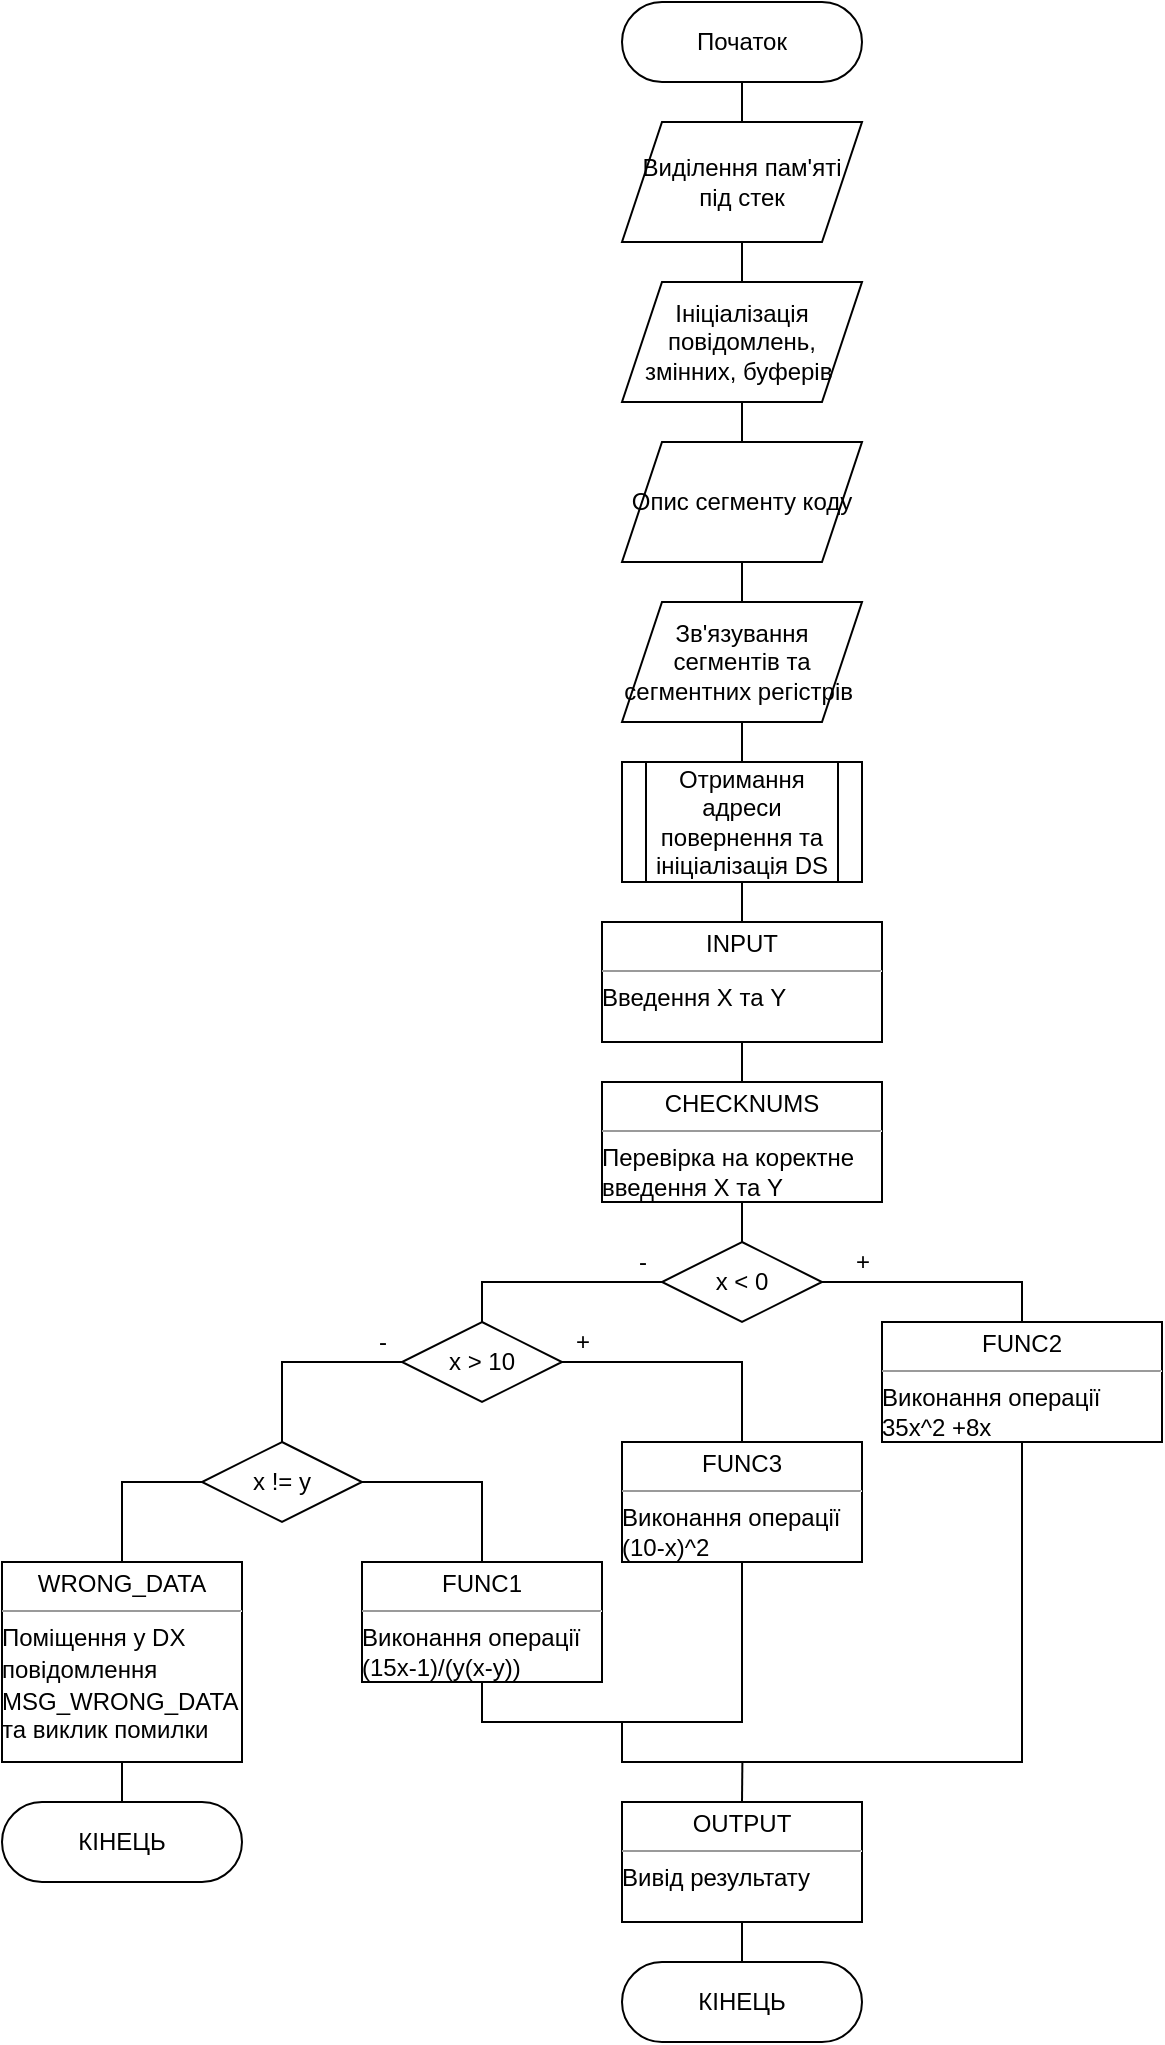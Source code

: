 <mxfile version="16.1.0" type="device"><diagram id="pwdgqOHyMFu-IVg_PfTA" name="Page-1"><mxGraphModel dx="1367" dy="1049" grid="1" gridSize="10" guides="1" tooltips="1" connect="1" arrows="1" fold="1" page="1" pageScale="1" pageWidth="827" pageHeight="1169" math="0" shadow="0"><root><mxCell id="0"/><mxCell id="1" parent="0"/><mxCell id="eZ5C7TywDZsPygiT2X5y-12" style="edgeStyle=orthogonalEdgeStyle;rounded=0;orthogonalLoop=1;jettySize=auto;html=1;exitX=0.5;exitY=1;exitDx=0;exitDy=0;entryX=0.5;entryY=0;entryDx=0;entryDy=0;endArrow=none;endFill=0;" edge="1" parent="1" source="eZ5C7TywDZsPygiT2X5y-3" target="eZ5C7TywDZsPygiT2X5y-4"><mxGeometry relative="1" as="geometry"/></mxCell><mxCell id="eZ5C7TywDZsPygiT2X5y-3" value="Початок" style="rounded=1;whiteSpace=wrap;html=1;arcSize=50;" vertex="1" parent="1"><mxGeometry x="390" y="40" width="120" height="40" as="geometry"/></mxCell><mxCell id="eZ5C7TywDZsPygiT2X5y-13" style="edgeStyle=orthogonalEdgeStyle;rounded=0;orthogonalLoop=1;jettySize=auto;html=1;exitX=0.5;exitY=1;exitDx=0;exitDy=0;entryX=0.5;entryY=0;entryDx=0;entryDy=0;endArrow=none;endFill=0;" edge="1" parent="1" source="eZ5C7TywDZsPygiT2X5y-4" target="eZ5C7TywDZsPygiT2X5y-6"><mxGeometry relative="1" as="geometry"/></mxCell><mxCell id="eZ5C7TywDZsPygiT2X5y-4" value="Виділення пам'яті під стек" style="shape=parallelogram;perimeter=parallelogramPerimeter;whiteSpace=wrap;html=1;fixedSize=1;" vertex="1" parent="1"><mxGeometry x="390" y="100" width="120" height="60" as="geometry"/></mxCell><mxCell id="eZ5C7TywDZsPygiT2X5y-14" style="edgeStyle=orthogonalEdgeStyle;rounded=0;orthogonalLoop=1;jettySize=auto;html=1;exitX=0.5;exitY=1;exitDx=0;exitDy=0;entryX=0.5;entryY=0;entryDx=0;entryDy=0;endArrow=none;endFill=0;" edge="1" parent="1" source="eZ5C7TywDZsPygiT2X5y-6" target="eZ5C7TywDZsPygiT2X5y-7"><mxGeometry relative="1" as="geometry"/></mxCell><mxCell id="eZ5C7TywDZsPygiT2X5y-6" value="Ініціалізація повідомлень, змінних, буферів&amp;nbsp;" style="shape=parallelogram;perimeter=parallelogramPerimeter;whiteSpace=wrap;html=1;fixedSize=1;" vertex="1" parent="1"><mxGeometry x="390" y="180" width="120" height="60" as="geometry"/></mxCell><mxCell id="eZ5C7TywDZsPygiT2X5y-15" style="edgeStyle=orthogonalEdgeStyle;rounded=0;orthogonalLoop=1;jettySize=auto;html=1;exitX=0.5;exitY=1;exitDx=0;exitDy=0;entryX=0.5;entryY=0;entryDx=0;entryDy=0;endArrow=none;endFill=0;" edge="1" parent="1" source="eZ5C7TywDZsPygiT2X5y-7" target="eZ5C7TywDZsPygiT2X5y-8"><mxGeometry relative="1" as="geometry"/></mxCell><mxCell id="eZ5C7TywDZsPygiT2X5y-7" value="Опис сегменту коду" style="shape=parallelogram;perimeter=parallelogramPerimeter;whiteSpace=wrap;html=1;fixedSize=1;" vertex="1" parent="1"><mxGeometry x="390" y="260" width="120" height="60" as="geometry"/></mxCell><mxCell id="eZ5C7TywDZsPygiT2X5y-16" style="edgeStyle=orthogonalEdgeStyle;rounded=0;orthogonalLoop=1;jettySize=auto;html=1;exitX=0.5;exitY=1;exitDx=0;exitDy=0;entryX=0.5;entryY=0;entryDx=0;entryDy=0;endArrow=none;endFill=0;" edge="1" parent="1" source="eZ5C7TywDZsPygiT2X5y-8" target="eZ5C7TywDZsPygiT2X5y-11"><mxGeometry relative="1" as="geometry"/></mxCell><mxCell id="eZ5C7TywDZsPygiT2X5y-8" value="Зв'язування сегментів та сегментних регістрів&amp;nbsp;" style="shape=parallelogram;perimeter=parallelogramPerimeter;whiteSpace=wrap;html=1;fixedSize=1;" vertex="1" parent="1"><mxGeometry x="390" y="340" width="120" height="60" as="geometry"/></mxCell><mxCell id="eZ5C7TywDZsPygiT2X5y-32" style="edgeStyle=orthogonalEdgeStyle;rounded=0;orthogonalLoop=1;jettySize=auto;html=1;exitX=1;exitY=0.5;exitDx=0;exitDy=0;entryX=0.5;entryY=0;entryDx=0;entryDy=0;endArrow=none;endFill=0;" edge="1" parent="1" source="eZ5C7TywDZsPygiT2X5y-9" target="eZ5C7TywDZsPygiT2X5y-37"><mxGeometry relative="1" as="geometry"><mxPoint x="590" y="710" as="targetPoint"/></mxGeometry></mxCell><mxCell id="eZ5C7TywDZsPygiT2X5y-33" style="edgeStyle=orthogonalEdgeStyle;rounded=0;orthogonalLoop=1;jettySize=auto;html=1;exitX=0;exitY=0.5;exitDx=0;exitDy=0;entryX=0.5;entryY=0;entryDx=0;entryDy=0;endArrow=none;endFill=0;" edge="1" parent="1" source="eZ5C7TywDZsPygiT2X5y-9" target="eZ5C7TywDZsPygiT2X5y-29"><mxGeometry relative="1" as="geometry"/></mxCell><mxCell id="eZ5C7TywDZsPygiT2X5y-9" value="x &amp;lt; 0" style="rhombus;whiteSpace=wrap;html=1;" vertex="1" parent="1"><mxGeometry x="410" y="660" width="80" height="40" as="geometry"/></mxCell><mxCell id="eZ5C7TywDZsPygiT2X5y-24" style="edgeStyle=orthogonalEdgeStyle;rounded=0;orthogonalLoop=1;jettySize=auto;html=1;exitX=0.5;exitY=1;exitDx=0;exitDy=0;entryX=0.5;entryY=0;entryDx=0;entryDy=0;endArrow=none;endFill=0;" edge="1" parent="1" source="eZ5C7TywDZsPygiT2X5y-11"><mxGeometry relative="1" as="geometry"><mxPoint x="450" y="500" as="targetPoint"/></mxGeometry></mxCell><mxCell id="eZ5C7TywDZsPygiT2X5y-11" value="Отримання адреси повернення та ініціалізація DS" style="shape=process;whiteSpace=wrap;html=1;backgroundOutline=1;" vertex="1" parent="1"><mxGeometry x="390" y="420" width="120" height="60" as="geometry"/></mxCell><mxCell id="eZ5C7TywDZsPygiT2X5y-52" style="edgeStyle=orthogonalEdgeStyle;rounded=0;orthogonalLoop=1;jettySize=auto;html=1;exitX=1;exitY=0.5;exitDx=0;exitDy=0;entryX=0.5;entryY=0;entryDx=0;entryDy=0;endArrow=none;endFill=0;" edge="1" parent="1" source="eZ5C7TywDZsPygiT2X5y-29" target="eZ5C7TywDZsPygiT2X5y-46"><mxGeometry relative="1" as="geometry"/></mxCell><mxCell id="eZ5C7TywDZsPygiT2X5y-29" value="x &amp;gt; 10" style="rhombus;whiteSpace=wrap;html=1;" vertex="1" parent="1"><mxGeometry x="280" y="700" width="80" height="40" as="geometry"/></mxCell><mxCell id="eZ5C7TywDZsPygiT2X5y-69" style="edgeStyle=orthogonalEdgeStyle;rounded=0;orthogonalLoop=1;jettySize=auto;html=1;exitX=0.5;exitY=1;exitDx=0;exitDy=0;endArrow=none;endFill=0;" edge="1" parent="1" source="eZ5C7TywDZsPygiT2X5y-37"><mxGeometry relative="1" as="geometry"><mxPoint x="370" y="900" as="targetPoint"/><Array as="points"><mxPoint x="590" y="920"/><mxPoint x="390" y="920"/><mxPoint x="390" y="900"/></Array></mxGeometry></mxCell><mxCell id="eZ5C7TywDZsPygiT2X5y-37" value="&lt;p style=&quot;margin: 0px ; margin-top: 4px ; text-align: center&quot;&gt;FUNC2&lt;br&gt;&lt;/p&gt;&lt;hr size=&quot;1&quot;&gt;&lt;div style=&quot;height: 2px&quot;&gt;Виконання операції&lt;br style=&quot;padding: 0px ; margin: 0px&quot;&gt;35x^2 +8x&lt;/div&gt;" style="verticalAlign=top;align=left;overflow=fill;fontSize=12;fontFamily=Helvetica;html=1;" vertex="1" parent="1"><mxGeometry x="520" y="700" width="140" height="60" as="geometry"/></mxCell><mxCell id="eZ5C7TywDZsPygiT2X5y-41" style="edgeStyle=orthogonalEdgeStyle;rounded=0;orthogonalLoop=1;jettySize=auto;html=1;exitX=0.5;exitY=1;exitDx=0;exitDy=0;endArrow=none;endFill=0;" edge="1" parent="1" source="eZ5C7TywDZsPygiT2X5y-38" target="eZ5C7TywDZsPygiT2X5y-9"><mxGeometry relative="1" as="geometry"/></mxCell><mxCell id="eZ5C7TywDZsPygiT2X5y-38" value="&lt;p style=&quot;margin: 0px ; margin-top: 4px ; text-align: center&quot;&gt;CHECKNUMS&lt;br&gt;&lt;/p&gt;&lt;hr size=&quot;1&quot;&gt;&lt;div style=&quot;height: 2px&quot;&gt;Перевірка на коректне&lt;br style=&quot;padding: 0px ; margin: 0px&quot;&gt;введення X та Y&lt;br&gt;&lt;/div&gt;" style="verticalAlign=top;align=left;overflow=fill;fontSize=12;fontFamily=Helvetica;html=1;" vertex="1" parent="1"><mxGeometry x="380" y="580" width="140" height="60" as="geometry"/></mxCell><mxCell id="eZ5C7TywDZsPygiT2X5y-40" style="edgeStyle=orthogonalEdgeStyle;rounded=0;orthogonalLoop=1;jettySize=auto;html=1;exitX=0.5;exitY=1;exitDx=0;exitDy=0;entryX=0.5;entryY=0;entryDx=0;entryDy=0;endArrow=none;endFill=0;" edge="1" parent="1" source="eZ5C7TywDZsPygiT2X5y-39" target="eZ5C7TywDZsPygiT2X5y-38"><mxGeometry relative="1" as="geometry"/></mxCell><mxCell id="eZ5C7TywDZsPygiT2X5y-39" value="&lt;p style=&quot;margin: 0px ; margin-top: 4px ; text-align: center&quot;&gt;INPUT&lt;br&gt;&lt;/p&gt;&lt;hr size=&quot;1&quot;&gt;&lt;div style=&quot;height: 2px&quot;&gt;Введення Х та Y&lt;br&gt;&lt;/div&gt;" style="verticalAlign=top;align=left;overflow=fill;fontSize=12;fontFamily=Helvetica;html=1;" vertex="1" parent="1"><mxGeometry x="380" y="500" width="140" height="60" as="geometry"/></mxCell><mxCell id="eZ5C7TywDZsPygiT2X5y-42" value="+" style="text;html=1;align=center;verticalAlign=middle;resizable=0;points=[];autosize=1;strokeColor=none;fillColor=none;" vertex="1" parent="1"><mxGeometry x="500" y="660" width="20" height="20" as="geometry"/></mxCell><mxCell id="eZ5C7TywDZsPygiT2X5y-43" value="-" style="text;html=1;align=center;verticalAlign=middle;resizable=0;points=[];autosize=1;strokeColor=none;fillColor=none;" vertex="1" parent="1"><mxGeometry x="390" y="660" width="20" height="20" as="geometry"/></mxCell><mxCell id="eZ5C7TywDZsPygiT2X5y-47" style="edgeStyle=orthogonalEdgeStyle;rounded=0;orthogonalLoop=1;jettySize=auto;html=1;exitX=0.5;exitY=0;exitDx=0;exitDy=0;entryX=0;entryY=0.5;entryDx=0;entryDy=0;endArrow=none;endFill=0;" edge="1" parent="1" source="eZ5C7TywDZsPygiT2X5y-45" target="eZ5C7TywDZsPygiT2X5y-29"><mxGeometry relative="1" as="geometry"/></mxCell><mxCell id="eZ5C7TywDZsPygiT2X5y-51" style="edgeStyle=orthogonalEdgeStyle;rounded=0;orthogonalLoop=1;jettySize=auto;html=1;exitX=1;exitY=0.5;exitDx=0;exitDy=0;endArrow=none;endFill=0;entryX=0.5;entryY=0;entryDx=0;entryDy=0;" edge="1" parent="1" source="eZ5C7TywDZsPygiT2X5y-45" target="eZ5C7TywDZsPygiT2X5y-50"><mxGeometry relative="1" as="geometry"><mxPoint x="320" y="790" as="targetPoint"/></mxGeometry></mxCell><mxCell id="eZ5C7TywDZsPygiT2X5y-45" value="x != y" style="rhombus;whiteSpace=wrap;html=1;" vertex="1" parent="1"><mxGeometry x="180" y="760" width="80" height="40" as="geometry"/></mxCell><mxCell id="eZ5C7TywDZsPygiT2X5y-61" style="edgeStyle=orthogonalEdgeStyle;rounded=0;orthogonalLoop=1;jettySize=auto;html=1;exitX=0.5;exitY=1;exitDx=0;exitDy=0;endArrow=none;endFill=0;entryX=0.5;entryY=1;entryDx=0;entryDy=0;" edge="1" parent="1" source="eZ5C7TywDZsPygiT2X5y-46" target="eZ5C7TywDZsPygiT2X5y-50"><mxGeometry relative="1" as="geometry"><mxPoint x="220" y="940" as="targetPoint"/><Array as="points"><mxPoint x="450" y="900"/><mxPoint x="320" y="900"/></Array></mxGeometry></mxCell><mxCell id="eZ5C7TywDZsPygiT2X5y-46" value="&lt;p style=&quot;margin: 0px ; margin-top: 4px ; text-align: center&quot;&gt;FUNC3&lt;br&gt;&lt;/p&gt;&lt;hr size=&quot;1&quot;&gt;&lt;div style=&quot;height: 2px&quot;&gt;Виконання операції&lt;br style=&quot;padding: 0px ; margin: 0px&quot;&gt;(10-x)^2&lt;br&gt;&lt;/div&gt;" style="verticalAlign=top;align=left;overflow=fill;fontSize=12;fontFamily=Helvetica;html=1;" vertex="1" parent="1"><mxGeometry x="390" y="760" width="120" height="60" as="geometry"/></mxCell><mxCell id="eZ5C7TywDZsPygiT2X5y-48" value="+" style="text;html=1;align=center;verticalAlign=middle;resizable=0;points=[];autosize=1;strokeColor=none;fillColor=none;" vertex="1" parent="1"><mxGeometry x="360" y="700" width="20" height="20" as="geometry"/></mxCell><mxCell id="eZ5C7TywDZsPygiT2X5y-49" value="-" style="text;html=1;align=center;verticalAlign=middle;resizable=0;points=[];autosize=1;strokeColor=none;fillColor=none;" vertex="1" parent="1"><mxGeometry x="260" y="700" width="20" height="20" as="geometry"/></mxCell><mxCell id="eZ5C7TywDZsPygiT2X5y-50" value="&lt;p style=&quot;margin: 0px ; margin-top: 4px ; text-align: center&quot;&gt;FUNC1&lt;br&gt;&lt;/p&gt;&lt;hr size=&quot;1&quot;&gt;&lt;div style=&quot;height: 2px&quot;&gt;Виконання операції&lt;br style=&quot;padding: 0px ; margin: 0px&quot;&gt;(15x-1)/(y(x-y))&lt;br&gt;&lt;/div&gt;" style="verticalAlign=top;align=left;overflow=fill;fontSize=12;fontFamily=Helvetica;html=1;" vertex="1" parent="1"><mxGeometry x="260" y="820" width="120" height="60" as="geometry"/></mxCell><mxCell id="eZ5C7TywDZsPygiT2X5y-57" style="edgeStyle=orthogonalEdgeStyle;rounded=0;orthogonalLoop=1;jettySize=auto;html=1;exitX=0.5;exitY=0;exitDx=0;exitDy=0;entryX=0;entryY=0.5;entryDx=0;entryDy=0;endArrow=none;endFill=0;" edge="1" parent="1" source="eZ5C7TywDZsPygiT2X5y-56" target="eZ5C7TywDZsPygiT2X5y-45"><mxGeometry relative="1" as="geometry"/></mxCell><mxCell id="eZ5C7TywDZsPygiT2X5y-72" style="edgeStyle=orthogonalEdgeStyle;rounded=0;orthogonalLoop=1;jettySize=auto;html=1;exitX=0.5;exitY=1;exitDx=0;exitDy=0;entryX=0.5;entryY=0;entryDx=0;entryDy=0;endArrow=none;endFill=0;" edge="1" parent="1" source="eZ5C7TywDZsPygiT2X5y-56" target="eZ5C7TywDZsPygiT2X5y-71"><mxGeometry relative="1" as="geometry"><Array as="points"><mxPoint x="140" y="950"/><mxPoint x="140" y="950"/></Array></mxGeometry></mxCell><mxCell id="eZ5C7TywDZsPygiT2X5y-56" value="&lt;p style=&quot;margin: 0px ; margin-top: 4px ; text-align: center&quot;&gt;WRONG_DATA&lt;br&gt;&lt;/p&gt;&lt;hr size=&quot;1&quot;&gt;&lt;div style=&quot;height: 2px&quot;&gt;Поміщення у DX&amp;nbsp;&lt;/div&gt;&lt;div style=&quot;height: 2px&quot;&gt;&lt;br&gt;&lt;/div&gt;&lt;div style=&quot;height: 2px&quot;&gt;&lt;br&gt;&lt;/div&gt;&lt;div style=&quot;height: 2px&quot;&gt;&lt;br&gt;&lt;/div&gt;&lt;div style=&quot;height: 2px&quot;&gt;&lt;br&gt;&lt;/div&gt;&lt;div style=&quot;height: 2px&quot;&gt;&lt;br&gt;&lt;/div&gt;&lt;div style=&quot;height: 2px&quot;&gt;&lt;br&gt;&lt;/div&gt;&lt;div style=&quot;height: 2px&quot;&gt;&lt;br&gt;&lt;/div&gt;&lt;div style=&quot;height: 2px&quot;&gt;повідомлення&amp;nbsp;&lt;/div&gt;&lt;div style=&quot;height: 2px&quot;&gt;&lt;br&gt;&lt;/div&gt;&lt;div style=&quot;height: 2px&quot;&gt;&lt;br&gt;&lt;/div&gt;&lt;div style=&quot;height: 2px&quot;&gt;&lt;br&gt;&lt;/div&gt;&lt;div style=&quot;height: 2px&quot;&gt;&lt;br&gt;&lt;/div&gt;&lt;div style=&quot;height: 2px&quot;&gt;&lt;br&gt;&lt;/div&gt;&lt;div style=&quot;height: 2px&quot;&gt;&lt;br&gt;&lt;/div&gt;&lt;div style=&quot;height: 2px&quot;&gt;&lt;br&gt;&lt;/div&gt;&lt;div style=&quot;height: 2px&quot;&gt;MSG_WRONG_DATA&lt;/div&gt;&lt;div style=&quot;height: 2px&quot;&gt;&lt;br&gt;&lt;/div&gt;&lt;div style=&quot;height: 2px&quot;&gt;&lt;br&gt;&lt;/div&gt;&lt;div style=&quot;height: 2px&quot;&gt;&lt;br&gt;&lt;/div&gt;&lt;div style=&quot;height: 2px&quot;&gt;&lt;br&gt;&lt;/div&gt;&lt;div style=&quot;height: 2px&quot;&gt;&lt;br&gt;&lt;/div&gt;&lt;div style=&quot;height: 2px&quot;&gt;&lt;br&gt;&lt;/div&gt;&lt;div style=&quot;height: 2px&quot;&gt;та виклик помилки&lt;/div&gt;" style="verticalAlign=top;align=left;overflow=fill;fontSize=12;fontFamily=Helvetica;html=1;" vertex="1" parent="1"><mxGeometry x="80" y="820" width="120" height="100" as="geometry"/></mxCell><mxCell id="eZ5C7TywDZsPygiT2X5y-70" style="edgeStyle=orthogonalEdgeStyle;rounded=0;orthogonalLoop=1;jettySize=auto;html=1;exitX=0.5;exitY=0;exitDx=0;exitDy=0;endArrow=none;endFill=0;" edge="1" parent="1" source="eZ5C7TywDZsPygiT2X5y-64"><mxGeometry relative="1" as="geometry"><mxPoint x="450.19" y="920" as="targetPoint"/></mxGeometry></mxCell><mxCell id="eZ5C7TywDZsPygiT2X5y-74" value="" style="edgeStyle=orthogonalEdgeStyle;rounded=0;orthogonalLoop=1;jettySize=auto;html=1;endArrow=none;endFill=0;" edge="1" parent="1" source="eZ5C7TywDZsPygiT2X5y-64" target="eZ5C7TywDZsPygiT2X5y-73"><mxGeometry relative="1" as="geometry"/></mxCell><mxCell id="eZ5C7TywDZsPygiT2X5y-64" value="&lt;p style=&quot;margin: 0px ; margin-top: 4px ; text-align: center&quot;&gt;OUTPUT&lt;/p&gt;&lt;hr size=&quot;1&quot;&gt;&lt;div style=&quot;height: 2px&quot;&gt;Вивід результату&lt;/div&gt;" style="verticalAlign=top;align=left;overflow=fill;fontSize=12;fontFamily=Helvetica;html=1;" vertex="1" parent="1"><mxGeometry x="390" y="940" width="120" height="60" as="geometry"/></mxCell><mxCell id="eZ5C7TywDZsPygiT2X5y-71" value="КІНЕЦЬ" style="rounded=1;whiteSpace=wrap;html=1;arcSize=50;" vertex="1" parent="1"><mxGeometry x="80" y="940" width="120" height="40" as="geometry"/></mxCell><mxCell id="eZ5C7TywDZsPygiT2X5y-73" value="КІНЕЦЬ" style="rounded=1;whiteSpace=wrap;html=1;arcSize=50;" vertex="1" parent="1"><mxGeometry x="390" y="1020" width="120" height="40" as="geometry"/></mxCell></root></mxGraphModel></diagram></mxfile>